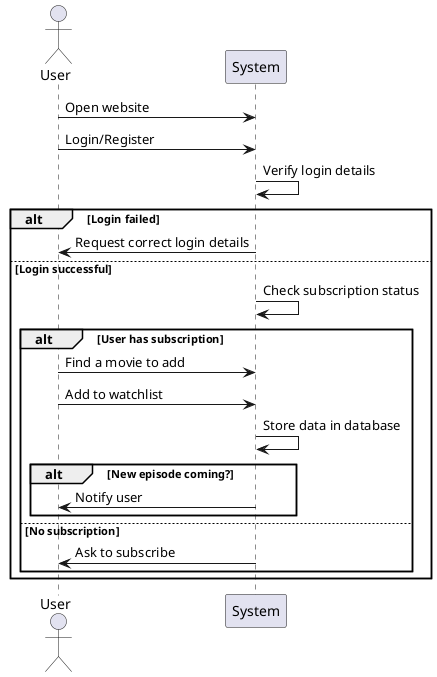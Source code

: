 @startuml
actor User
participant "System" as System

User -> System: Open website
User -> System: Login/Register
System -> System: Verify login details
alt Login failed
    System -> User: Request correct login details
else Login successful
    System -> System: Check subscription status
    alt User has subscription
        User -> System: Find a movie to add
        User -> System: Add to watchlist
        System -> System: Store data in database
        alt New episode coming?
            System -> User: Notify user
        end
    else No subscription
        System -> User: Ask to subscribe
    end
end
@enduml
